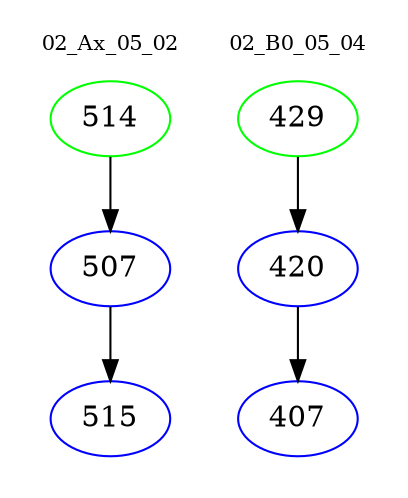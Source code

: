 digraph{
subgraph cluster_0 {
color = white
label = "02_Ax_05_02";
fontsize=10;
T0_514 [label="514", color="green"]
T0_514 -> T0_507 [color="black"]
T0_507 [label="507", color="blue"]
T0_507 -> T0_515 [color="black"]
T0_515 [label="515", color="blue"]
}
subgraph cluster_1 {
color = white
label = "02_B0_05_04";
fontsize=10;
T1_429 [label="429", color="green"]
T1_429 -> T1_420 [color="black"]
T1_420 [label="420", color="blue"]
T1_420 -> T1_407 [color="black"]
T1_407 [label="407", color="blue"]
}
}
